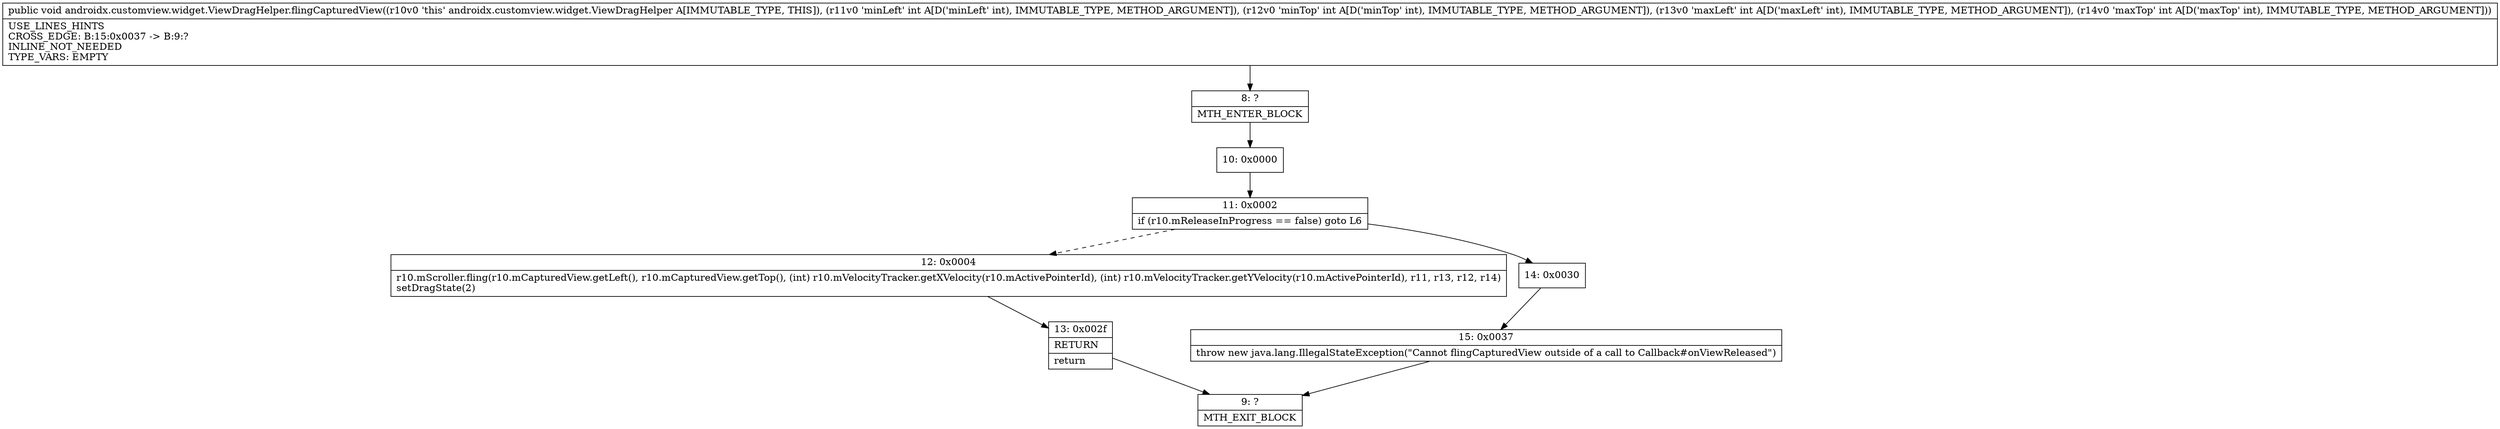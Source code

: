 digraph "CFG forandroidx.customview.widget.ViewDragHelper.flingCapturedView(IIII)V" {
Node_8 [shape=record,label="{8\:\ ?|MTH_ENTER_BLOCK\l}"];
Node_10 [shape=record,label="{10\:\ 0x0000}"];
Node_11 [shape=record,label="{11\:\ 0x0002|if (r10.mReleaseInProgress == false) goto L6\l}"];
Node_12 [shape=record,label="{12\:\ 0x0004|r10.mScroller.fling(r10.mCapturedView.getLeft(), r10.mCapturedView.getTop(), (int) r10.mVelocityTracker.getXVelocity(r10.mActivePointerId), (int) r10.mVelocityTracker.getYVelocity(r10.mActivePointerId), r11, r13, r12, r14)\lsetDragState(2)\l}"];
Node_13 [shape=record,label="{13\:\ 0x002f|RETURN\l|return\l}"];
Node_9 [shape=record,label="{9\:\ ?|MTH_EXIT_BLOCK\l}"];
Node_14 [shape=record,label="{14\:\ 0x0030}"];
Node_15 [shape=record,label="{15\:\ 0x0037|throw new java.lang.IllegalStateException(\"Cannot flingCapturedView outside of a call to Callback#onViewReleased\")\l}"];
MethodNode[shape=record,label="{public void androidx.customview.widget.ViewDragHelper.flingCapturedView((r10v0 'this' androidx.customview.widget.ViewDragHelper A[IMMUTABLE_TYPE, THIS]), (r11v0 'minLeft' int A[D('minLeft' int), IMMUTABLE_TYPE, METHOD_ARGUMENT]), (r12v0 'minTop' int A[D('minTop' int), IMMUTABLE_TYPE, METHOD_ARGUMENT]), (r13v0 'maxLeft' int A[D('maxLeft' int), IMMUTABLE_TYPE, METHOD_ARGUMENT]), (r14v0 'maxTop' int A[D('maxTop' int), IMMUTABLE_TYPE, METHOD_ARGUMENT]))  | USE_LINES_HINTS\lCROSS_EDGE: B:15:0x0037 \-\> B:9:?\lINLINE_NOT_NEEDED\lTYPE_VARS: EMPTY\l}"];
MethodNode -> Node_8;Node_8 -> Node_10;
Node_10 -> Node_11;
Node_11 -> Node_12[style=dashed];
Node_11 -> Node_14;
Node_12 -> Node_13;
Node_13 -> Node_9;
Node_14 -> Node_15;
Node_15 -> Node_9;
}

